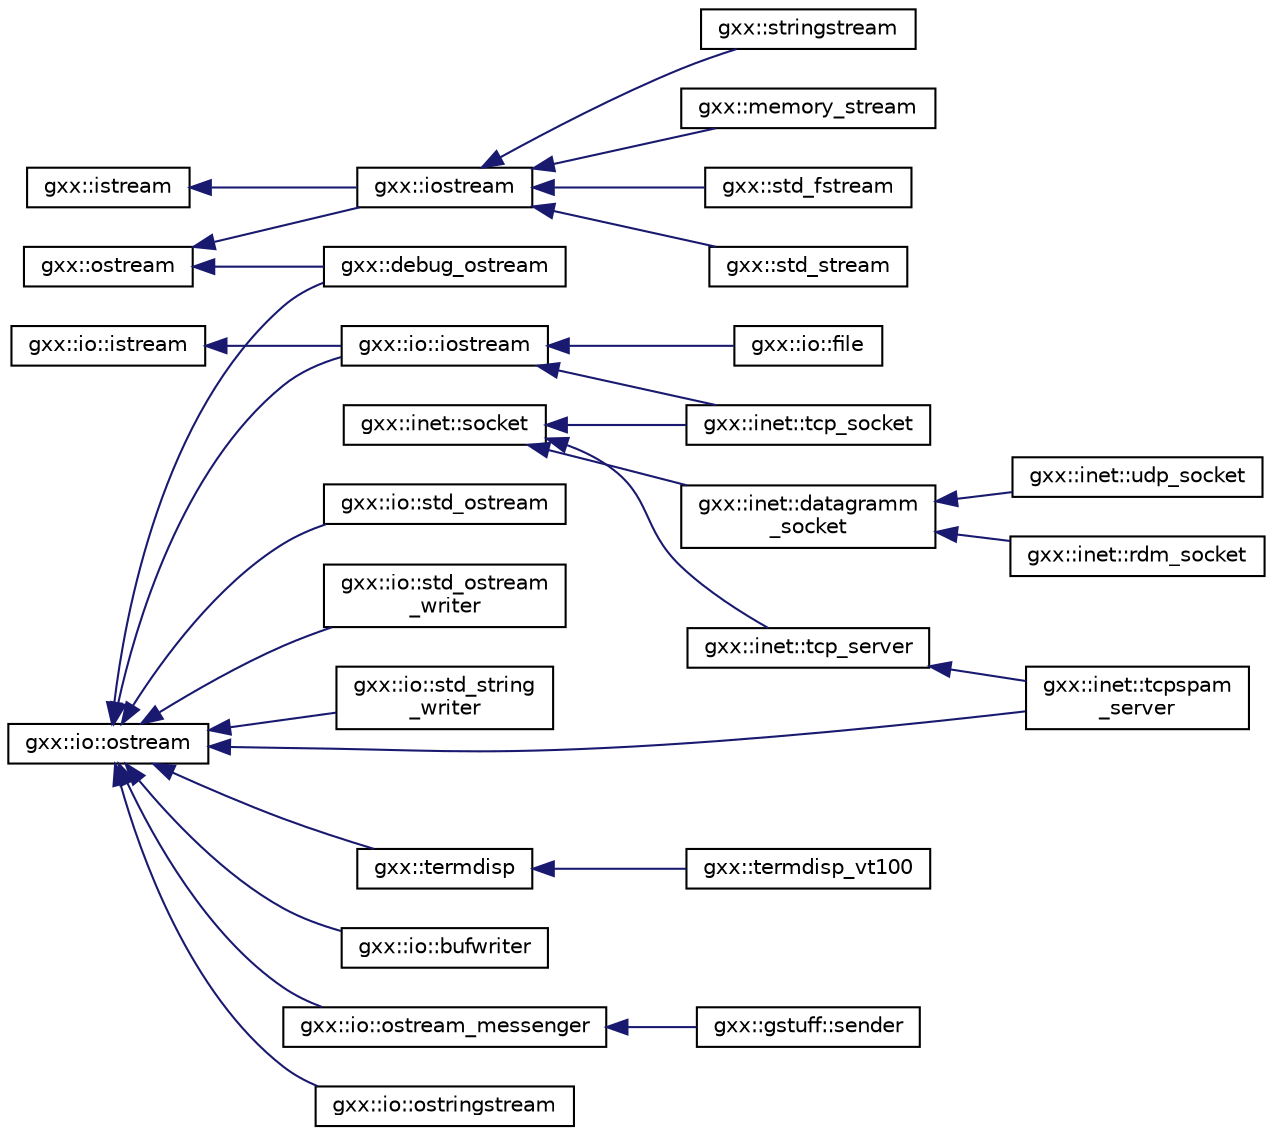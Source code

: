 digraph "Graphical Class Hierarchy"
{
  edge [fontname="Helvetica",fontsize="10",labelfontname="Helvetica",labelfontsize="10"];
  node [fontname="Helvetica",fontsize="10",shape=record];
  rankdir="LR";
  Node1 [label="gxx::istream",height=0.2,width=0.4,color="black", fillcolor="white", style="filled",URL="$classgxx_1_1istream.html"];
  Node1 -> Node2 [dir="back",color="midnightblue",fontsize="10",style="solid",fontname="Helvetica"];
  Node2 [label="gxx::iostream",height=0.2,width=0.4,color="black", fillcolor="white", style="filled",URL="$classgxx_1_1iostream.html"];
  Node2 -> Node3 [dir="back",color="midnightblue",fontsize="10",style="solid",fontname="Helvetica"];
  Node3 [label="gxx::memory_stream",height=0.2,width=0.4,color="black", fillcolor="white", style="filled",URL="$classgxx_1_1memory__stream.html"];
  Node2 -> Node4 [dir="back",color="midnightblue",fontsize="10",style="solid",fontname="Helvetica"];
  Node4 [label="gxx::std_fstream",height=0.2,width=0.4,color="black", fillcolor="white", style="filled",URL="$classgxx_1_1std__fstream.html"];
  Node2 -> Node5 [dir="back",color="midnightblue",fontsize="10",style="solid",fontname="Helvetica"];
  Node5 [label="gxx::std_stream",height=0.2,width=0.4,color="black", fillcolor="white", style="filled",URL="$classgxx_1_1std__stream.html"];
  Node2 -> Node6 [dir="back",color="midnightblue",fontsize="10",style="solid",fontname="Helvetica"];
  Node6 [label="gxx::stringstream",height=0.2,width=0.4,color="black", fillcolor="white", style="filled",URL="$classgxx_1_1stringstream.html"];
  Node7 [label="gxx::io::istream",height=0.2,width=0.4,color="black", fillcolor="white", style="filled",URL="$classgxx_1_1io_1_1istream.html"];
  Node7 -> Node8 [dir="back",color="midnightblue",fontsize="10",style="solid",fontname="Helvetica"];
  Node8 [label="gxx::io::iostream",height=0.2,width=0.4,color="black", fillcolor="white", style="filled",URL="$classgxx_1_1io_1_1iostream.html"];
  Node8 -> Node9 [dir="back",color="midnightblue",fontsize="10",style="solid",fontname="Helvetica"];
  Node9 [label="gxx::inet::tcp_socket",height=0.2,width=0.4,color="black", fillcolor="white", style="filled",URL="$structgxx_1_1inet_1_1tcp__socket.html"];
  Node8 -> Node10 [dir="back",color="midnightblue",fontsize="10",style="solid",fontname="Helvetica"];
  Node10 [label="gxx::io::file",height=0.2,width=0.4,color="black", fillcolor="white", style="filled",URL="$classgxx_1_1io_1_1file.html"];
  Node11 [label="gxx::io::ostream",height=0.2,width=0.4,color="black", fillcolor="white", style="filled",URL="$classgxx_1_1io_1_1ostream.html"];
  Node11 -> Node12 [dir="back",color="midnightblue",fontsize="10",style="solid",fontname="Helvetica"];
  Node12 [label="gxx::debug_ostream",height=0.2,width=0.4,color="black", fillcolor="white", style="filled",URL="$classgxx_1_1debug__ostream.html"];
  Node11 -> Node13 [dir="back",color="midnightblue",fontsize="10",style="solid",fontname="Helvetica"];
  Node13 [label="gxx::inet::tcpspam\l_server",height=0.2,width=0.4,color="black", fillcolor="white", style="filled",URL="$classgxx_1_1inet_1_1tcpspam__server.html"];
  Node11 -> Node14 [dir="back",color="midnightblue",fontsize="10",style="solid",fontname="Helvetica"];
  Node14 [label="gxx::io::bufwriter",height=0.2,width=0.4,color="black", fillcolor="white", style="filled",URL="$classgxx_1_1io_1_1bufwriter.html"];
  Node11 -> Node8 [dir="back",color="midnightblue",fontsize="10",style="solid",fontname="Helvetica"];
  Node11 -> Node15 [dir="back",color="midnightblue",fontsize="10",style="solid",fontname="Helvetica"];
  Node15 [label="gxx::io::ostream_messenger",height=0.2,width=0.4,color="black", fillcolor="white", style="filled",URL="$classgxx_1_1io_1_1ostream__messenger.html"];
  Node15 -> Node16 [dir="back",color="midnightblue",fontsize="10",style="solid",fontname="Helvetica"];
  Node16 [label="gxx::gstuff::sender",height=0.2,width=0.4,color="black", fillcolor="white", style="filled",URL="$classgxx_1_1gstuff_1_1sender.html"];
  Node11 -> Node17 [dir="back",color="midnightblue",fontsize="10",style="solid",fontname="Helvetica"];
  Node17 [label="gxx::io::ostringstream",height=0.2,width=0.4,color="black", fillcolor="white", style="filled",URL="$classgxx_1_1io_1_1ostringstream.html"];
  Node11 -> Node18 [dir="back",color="midnightblue",fontsize="10",style="solid",fontname="Helvetica"];
  Node18 [label="gxx::io::std_ostream",height=0.2,width=0.4,color="black", fillcolor="white", style="filled",URL="$classgxx_1_1io_1_1std__ostream.html"];
  Node11 -> Node19 [dir="back",color="midnightblue",fontsize="10",style="solid",fontname="Helvetica"];
  Node19 [label="gxx::io::std_ostream\l_writer",height=0.2,width=0.4,color="black", fillcolor="white", style="filled",URL="$classgxx_1_1io_1_1std__ostream__writer.html"];
  Node11 -> Node20 [dir="back",color="midnightblue",fontsize="10",style="solid",fontname="Helvetica"];
  Node20 [label="gxx::io::std_string\l_writer",height=0.2,width=0.4,color="black", fillcolor="white", style="filled",URL="$classgxx_1_1io_1_1std__string__writer.html"];
  Node11 -> Node21 [dir="back",color="midnightblue",fontsize="10",style="solid",fontname="Helvetica"];
  Node21 [label="gxx::termdisp",height=0.2,width=0.4,color="black", fillcolor="white", style="filled",URL="$classgxx_1_1termdisp.html"];
  Node21 -> Node22 [dir="back",color="midnightblue",fontsize="10",style="solid",fontname="Helvetica"];
  Node22 [label="gxx::termdisp_vt100",height=0.2,width=0.4,color="black", fillcolor="white", style="filled",URL="$classgxx_1_1termdisp__vt100.html"];
  Node23 [label="gxx::ostream",height=0.2,width=0.4,color="black", fillcolor="white", style="filled",URL="$classgxx_1_1ostream.html"];
  Node23 -> Node12 [dir="back",color="midnightblue",fontsize="10",style="solid",fontname="Helvetica"];
  Node23 -> Node2 [dir="back",color="midnightblue",fontsize="10",style="solid",fontname="Helvetica"];
  Node24 [label="gxx::inet::socket",height=0.2,width=0.4,color="black", fillcolor="white", style="filled",URL="$structgxx_1_1inet_1_1socket.html"];
  Node24 -> Node25 [dir="back",color="midnightblue",fontsize="10",style="solid",fontname="Helvetica"];
  Node25 [label="gxx::inet::datagramm\l_socket",height=0.2,width=0.4,color="black", fillcolor="white", style="filled",URL="$structgxx_1_1inet_1_1datagramm__socket.html"];
  Node25 -> Node26 [dir="back",color="midnightblue",fontsize="10",style="solid",fontname="Helvetica"];
  Node26 [label="gxx::inet::rdm_socket",height=0.2,width=0.4,color="black", fillcolor="white", style="filled",URL="$structgxx_1_1inet_1_1rdm__socket.html"];
  Node25 -> Node27 [dir="back",color="midnightblue",fontsize="10",style="solid",fontname="Helvetica"];
  Node27 [label="gxx::inet::udp_socket",height=0.2,width=0.4,color="black", fillcolor="white", style="filled",URL="$structgxx_1_1inet_1_1udp__socket.html"];
  Node24 -> Node28 [dir="back",color="midnightblue",fontsize="10",style="solid",fontname="Helvetica"];
  Node28 [label="gxx::inet::tcp_server",height=0.2,width=0.4,color="black", fillcolor="white", style="filled",URL="$structgxx_1_1inet_1_1tcp__server.html"];
  Node28 -> Node13 [dir="back",color="midnightblue",fontsize="10",style="solid",fontname="Helvetica"];
  Node24 -> Node9 [dir="back",color="midnightblue",fontsize="10",style="solid",fontname="Helvetica"];
}
